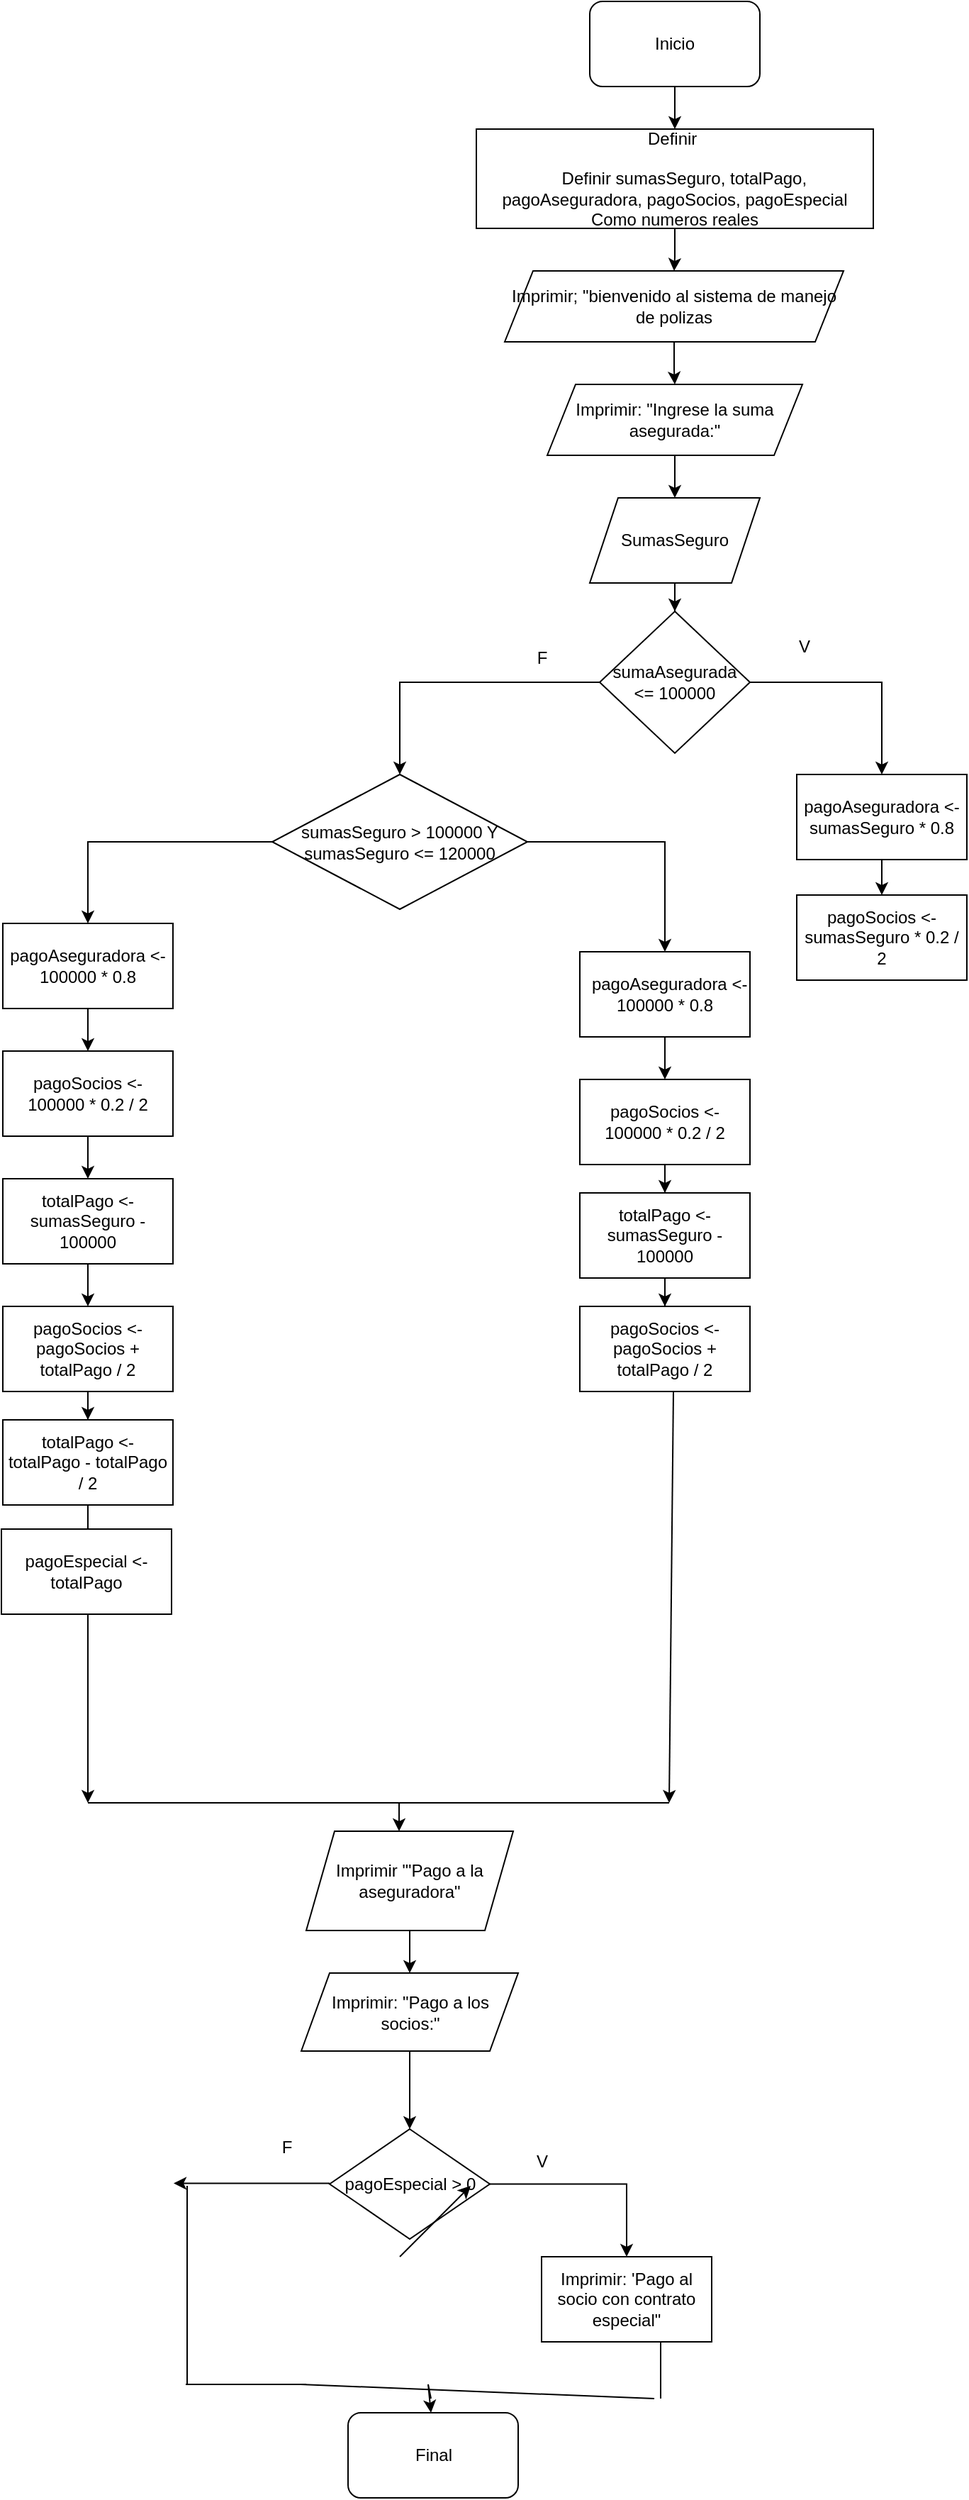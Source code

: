 <mxfile version="21.6.5" type="device">
  <diagram name="Página-1" id="jLceBdwxxA7mbYZjirkn">
    <mxGraphModel dx="1691" dy="508" grid="1" gridSize="10" guides="1" tooltips="1" connect="1" arrows="1" fold="1" page="1" pageScale="1" pageWidth="827" pageHeight="1169" math="0" shadow="0">
      <root>
        <mxCell id="0" />
        <mxCell id="1" parent="0" />
        <mxCell id="VBneJNs-lClnR5xujhfS-10" value="" style="edgeStyle=orthogonalEdgeStyle;rounded=0;orthogonalLoop=1;jettySize=auto;html=1;" edge="1" parent="1" source="VBneJNs-lClnR5xujhfS-1" target="VBneJNs-lClnR5xujhfS-2">
          <mxGeometry relative="1" as="geometry" />
        </mxCell>
        <mxCell id="VBneJNs-lClnR5xujhfS-1" value="Inicio" style="rounded=1;whiteSpace=wrap;html=1;" vertex="1" parent="1">
          <mxGeometry x="354" y="10" width="120" height="60" as="geometry" />
        </mxCell>
        <mxCell id="VBneJNs-lClnR5xujhfS-8" value="" style="edgeStyle=orthogonalEdgeStyle;rounded=0;orthogonalLoop=1;jettySize=auto;html=1;" edge="1" parent="1" source="VBneJNs-lClnR5xujhfS-2" target="VBneJNs-lClnR5xujhfS-6">
          <mxGeometry relative="1" as="geometry" />
        </mxCell>
        <mxCell id="VBneJNs-lClnR5xujhfS-2" value="Definir&amp;nbsp;&lt;div&gt;&lt;br&gt;&lt;/div&gt;&lt;div&gt;&amp;nbsp; &amp;nbsp; Definir sumasSeguro, totalPago, pagoAseguradora, pagoSocios, pagoEspecial Como numeros reales&lt;/div&gt;" style="rounded=0;whiteSpace=wrap;html=1;" vertex="1" parent="1">
          <mxGeometry x="274" y="100" width="280" height="70" as="geometry" />
        </mxCell>
        <mxCell id="VBneJNs-lClnR5xujhfS-13" value="" style="edgeStyle=orthogonalEdgeStyle;rounded=0;orthogonalLoop=1;jettySize=auto;html=1;" edge="1" parent="1" source="VBneJNs-lClnR5xujhfS-6" target="VBneJNs-lClnR5xujhfS-12">
          <mxGeometry relative="1" as="geometry" />
        </mxCell>
        <mxCell id="VBneJNs-lClnR5xujhfS-6" value="Imprimir; &quot;bienvenido al sistema de manejo de polizas" style="shape=parallelogram;perimeter=parallelogramPerimeter;whiteSpace=wrap;html=1;fixedSize=1;" vertex="1" parent="1">
          <mxGeometry x="294" y="200" width="239" height="50" as="geometry" />
        </mxCell>
        <mxCell id="VBneJNs-lClnR5xujhfS-15" value="" style="edgeStyle=orthogonalEdgeStyle;rounded=0;orthogonalLoop=1;jettySize=auto;html=1;" edge="1" parent="1" source="VBneJNs-lClnR5xujhfS-12" target="VBneJNs-lClnR5xujhfS-14">
          <mxGeometry relative="1" as="geometry" />
        </mxCell>
        <mxCell id="VBneJNs-lClnR5xujhfS-12" value="Imprimir:&amp;nbsp;&quot;Ingrese la suma asegurada:&quot;" style="shape=parallelogram;perimeter=parallelogramPerimeter;whiteSpace=wrap;html=1;fixedSize=1;" vertex="1" parent="1">
          <mxGeometry x="324" y="280" width="180" height="50" as="geometry" />
        </mxCell>
        <mxCell id="VBneJNs-lClnR5xujhfS-17" value="" style="edgeStyle=orthogonalEdgeStyle;rounded=0;orthogonalLoop=1;jettySize=auto;html=1;" edge="1" parent="1" source="VBneJNs-lClnR5xujhfS-14" target="VBneJNs-lClnR5xujhfS-16">
          <mxGeometry relative="1" as="geometry" />
        </mxCell>
        <mxCell id="VBneJNs-lClnR5xujhfS-14" value="SumasSeguro" style="shape=parallelogram;perimeter=parallelogramPerimeter;whiteSpace=wrap;html=1;fixedSize=1;" vertex="1" parent="1">
          <mxGeometry x="354" y="360" width="120" height="60" as="geometry" />
        </mxCell>
        <mxCell id="VBneJNs-lClnR5xujhfS-19" value="" style="edgeStyle=orthogonalEdgeStyle;rounded=0;orthogonalLoop=1;jettySize=auto;html=1;" edge="1" parent="1" source="VBneJNs-lClnR5xujhfS-16" target="VBneJNs-lClnR5xujhfS-18">
          <mxGeometry relative="1" as="geometry" />
        </mxCell>
        <mxCell id="VBneJNs-lClnR5xujhfS-28" value="" style="edgeStyle=orthogonalEdgeStyle;rounded=0;orthogonalLoop=1;jettySize=auto;html=1;" edge="1" parent="1" source="VBneJNs-lClnR5xujhfS-16" target="VBneJNs-lClnR5xujhfS-27">
          <mxGeometry relative="1" as="geometry" />
        </mxCell>
        <mxCell id="VBneJNs-lClnR5xujhfS-16" value="sumaAsegurada &lt;= 100000" style="rhombus;whiteSpace=wrap;html=1;" vertex="1" parent="1">
          <mxGeometry x="361" y="440" width="106" height="100" as="geometry" />
        </mxCell>
        <mxCell id="VBneJNs-lClnR5xujhfS-31" value="" style="edgeStyle=orthogonalEdgeStyle;rounded=0;orthogonalLoop=1;jettySize=auto;html=1;" edge="1" parent="1" source="VBneJNs-lClnR5xujhfS-18" target="VBneJNs-lClnR5xujhfS-30">
          <mxGeometry relative="1" as="geometry" />
        </mxCell>
        <mxCell id="VBneJNs-lClnR5xujhfS-18" value="pagoAseguradora &lt;- sumasSeguro * 0.8" style="whiteSpace=wrap;html=1;" vertex="1" parent="1">
          <mxGeometry x="500" y="555" width="120" height="60" as="geometry" />
        </mxCell>
        <mxCell id="VBneJNs-lClnR5xujhfS-20" value="V" style="text;html=1;align=center;verticalAlign=middle;resizable=0;points=[];autosize=1;strokeColor=none;fillColor=none;" vertex="1" parent="1">
          <mxGeometry x="490" y="450" width="30" height="30" as="geometry" />
        </mxCell>
        <mxCell id="VBneJNs-lClnR5xujhfS-33" value="" style="edgeStyle=orthogonalEdgeStyle;rounded=0;orthogonalLoop=1;jettySize=auto;html=1;" edge="1" parent="1" source="VBneJNs-lClnR5xujhfS-27" target="VBneJNs-lClnR5xujhfS-32">
          <mxGeometry relative="1" as="geometry" />
        </mxCell>
        <mxCell id="VBneJNs-lClnR5xujhfS-45" value="" style="edgeStyle=orthogonalEdgeStyle;rounded=0;orthogonalLoop=1;jettySize=auto;html=1;" edge="1" parent="1" source="VBneJNs-lClnR5xujhfS-27" target="VBneJNs-lClnR5xujhfS-44">
          <mxGeometry relative="1" as="geometry" />
        </mxCell>
        <mxCell id="VBneJNs-lClnR5xujhfS-27" value="sumasSeguro &amp;gt; 100000 Y sumasSeguro &amp;lt;= 120000" style="rhombus;whiteSpace=wrap;html=1;" vertex="1" parent="1">
          <mxGeometry x="130" y="555" width="180" height="95" as="geometry" />
        </mxCell>
        <mxCell id="VBneJNs-lClnR5xujhfS-29" value="F" style="text;html=1;align=center;verticalAlign=middle;resizable=0;points=[];autosize=1;strokeColor=none;fillColor=none;" vertex="1" parent="1">
          <mxGeometry x="305" y="458" width="30" height="30" as="geometry" />
        </mxCell>
        <mxCell id="VBneJNs-lClnR5xujhfS-30" value="pagoSocios &lt;- sumasSeguro * 0.2 / 2" style="whiteSpace=wrap;html=1;" vertex="1" parent="1">
          <mxGeometry x="500" y="640" width="120" height="60" as="geometry" />
        </mxCell>
        <mxCell id="VBneJNs-lClnR5xujhfS-35" value="" style="edgeStyle=orthogonalEdgeStyle;rounded=0;orthogonalLoop=1;jettySize=auto;html=1;" edge="1" parent="1" source="VBneJNs-lClnR5xujhfS-32" target="VBneJNs-lClnR5xujhfS-34">
          <mxGeometry relative="1" as="geometry" />
        </mxCell>
        <mxCell id="VBneJNs-lClnR5xujhfS-32" value="pagoAseguradora &lt;- 100000 * 0.8" style="whiteSpace=wrap;html=1;" vertex="1" parent="1">
          <mxGeometry x="-60" y="660" width="120" height="60" as="geometry" />
        </mxCell>
        <mxCell id="VBneJNs-lClnR5xujhfS-37" value="" style="edgeStyle=orthogonalEdgeStyle;rounded=0;orthogonalLoop=1;jettySize=auto;html=1;" edge="1" parent="1" source="VBneJNs-lClnR5xujhfS-34" target="VBneJNs-lClnR5xujhfS-36">
          <mxGeometry relative="1" as="geometry" />
        </mxCell>
        <mxCell id="VBneJNs-lClnR5xujhfS-34" value="pagoSocios &lt;- 100000 * 0.2 / 2" style="whiteSpace=wrap;html=1;" vertex="1" parent="1">
          <mxGeometry x="-60" y="750" width="120" height="60" as="geometry" />
        </mxCell>
        <mxCell id="VBneJNs-lClnR5xujhfS-39" value="" style="edgeStyle=orthogonalEdgeStyle;rounded=0;orthogonalLoop=1;jettySize=auto;html=1;" edge="1" parent="1" source="VBneJNs-lClnR5xujhfS-36" target="VBneJNs-lClnR5xujhfS-38">
          <mxGeometry relative="1" as="geometry" />
        </mxCell>
        <mxCell id="VBneJNs-lClnR5xujhfS-36" value="totalPago &lt;- sumasSeguro - 100000" style="whiteSpace=wrap;html=1;" vertex="1" parent="1">
          <mxGeometry x="-60" y="840" width="120" height="60" as="geometry" />
        </mxCell>
        <mxCell id="VBneJNs-lClnR5xujhfS-41" value="" style="edgeStyle=orthogonalEdgeStyle;rounded=0;orthogonalLoop=1;jettySize=auto;html=1;" edge="1" parent="1" source="VBneJNs-lClnR5xujhfS-38" target="VBneJNs-lClnR5xujhfS-40">
          <mxGeometry relative="1" as="geometry" />
        </mxCell>
        <mxCell id="VBneJNs-lClnR5xujhfS-38" value="pagoSocios &lt;- pagoSocios + totalPago / 2" style="whiteSpace=wrap;html=1;" vertex="1" parent="1">
          <mxGeometry x="-60" y="930" width="120" height="60" as="geometry" />
        </mxCell>
        <mxCell id="VBneJNs-lClnR5xujhfS-43" value="" style="edgeStyle=orthogonalEdgeStyle;rounded=0;orthogonalLoop=1;jettySize=auto;html=1;" edge="1" parent="1" source="VBneJNs-lClnR5xujhfS-40" target="VBneJNs-lClnR5xujhfS-42">
          <mxGeometry relative="1" as="geometry" />
        </mxCell>
        <mxCell id="VBneJNs-lClnR5xujhfS-40" value="totalPago &amp;lt;- totalPago - totalPago / 2" style="whiteSpace=wrap;html=1;" vertex="1" parent="1">
          <mxGeometry x="-60" y="1010" width="120" height="60" as="geometry" />
        </mxCell>
        <mxCell id="VBneJNs-lClnR5xujhfS-42" value="pagoEspecial &lt;- totalPago" style="whiteSpace=wrap;html=1;" vertex="1" parent="1">
          <mxGeometry x="-61" y="1087" width="120" height="60" as="geometry" />
        </mxCell>
        <mxCell id="VBneJNs-lClnR5xujhfS-47" value="" style="edgeStyle=orthogonalEdgeStyle;rounded=0;orthogonalLoop=1;jettySize=auto;html=1;" edge="1" parent="1" source="VBneJNs-lClnR5xujhfS-44" target="VBneJNs-lClnR5xujhfS-46">
          <mxGeometry relative="1" as="geometry" />
        </mxCell>
        <mxCell id="VBneJNs-lClnR5xujhfS-44" value="&amp;nbsp; pagoAseguradora &amp;lt;- 100000 * 0.8" style="whiteSpace=wrap;html=1;" vertex="1" parent="1">
          <mxGeometry x="347" y="680" width="120" height="60" as="geometry" />
        </mxCell>
        <mxCell id="VBneJNs-lClnR5xujhfS-49" value="" style="edgeStyle=orthogonalEdgeStyle;rounded=0;orthogonalLoop=1;jettySize=auto;html=1;" edge="1" parent="1" source="VBneJNs-lClnR5xujhfS-46" target="VBneJNs-lClnR5xujhfS-48">
          <mxGeometry relative="1" as="geometry" />
        </mxCell>
        <mxCell id="VBneJNs-lClnR5xujhfS-46" value="pagoSocios &amp;lt;- 100000 * 0.2 / 2" style="whiteSpace=wrap;html=1;" vertex="1" parent="1">
          <mxGeometry x="347" y="770" width="120" height="60" as="geometry" />
        </mxCell>
        <mxCell id="VBneJNs-lClnR5xujhfS-51" value="" style="edgeStyle=orthogonalEdgeStyle;rounded=0;orthogonalLoop=1;jettySize=auto;html=1;" edge="1" parent="1" source="VBneJNs-lClnR5xujhfS-48" target="VBneJNs-lClnR5xujhfS-50">
          <mxGeometry relative="1" as="geometry" />
        </mxCell>
        <mxCell id="VBneJNs-lClnR5xujhfS-48" value="totalPago &amp;lt;- sumasSeguro - 100000" style="whiteSpace=wrap;html=1;" vertex="1" parent="1">
          <mxGeometry x="347" y="850" width="120" height="60" as="geometry" />
        </mxCell>
        <mxCell id="VBneJNs-lClnR5xujhfS-50" value="pagoSocios &amp;lt;- pagoSocios + totalPago / 2" style="whiteSpace=wrap;html=1;" vertex="1" parent="1">
          <mxGeometry x="347" y="930" width="120" height="60" as="geometry" />
        </mxCell>
        <mxCell id="VBneJNs-lClnR5xujhfS-53" value="" style="endArrow=classic;html=1;rounded=0;" edge="1" parent="1">
          <mxGeometry width="50" height="50" relative="1" as="geometry">
            <mxPoint y="1147" as="sourcePoint" />
            <mxPoint y="1280" as="targetPoint" />
          </mxGeometry>
        </mxCell>
        <mxCell id="VBneJNs-lClnR5xujhfS-58" value="" style="endArrow=classic;html=1;rounded=0;" edge="1" parent="1">
          <mxGeometry width="50" height="50" relative="1" as="geometry">
            <mxPoint x="413" y="990" as="sourcePoint" />
            <mxPoint x="410" y="1280" as="targetPoint" />
          </mxGeometry>
        </mxCell>
        <mxCell id="VBneJNs-lClnR5xujhfS-59" value="" style="endArrow=none;html=1;rounded=0;" edge="1" parent="1">
          <mxGeometry width="50" height="50" relative="1" as="geometry">
            <mxPoint y="1280" as="sourcePoint" />
            <mxPoint x="410" y="1280" as="targetPoint" />
            <Array as="points" />
          </mxGeometry>
        </mxCell>
        <mxCell id="VBneJNs-lClnR5xujhfS-61" value="" style="endArrow=classic;html=1;rounded=0;" edge="1" parent="1">
          <mxGeometry width="50" height="50" relative="1" as="geometry">
            <mxPoint x="219.5" y="1290" as="sourcePoint" />
            <mxPoint x="219.5" y="1300" as="targetPoint" />
            <Array as="points">
              <mxPoint x="219.5" y="1280" />
            </Array>
          </mxGeometry>
        </mxCell>
        <mxCell id="VBneJNs-lClnR5xujhfS-64" value="" style="edgeStyle=orthogonalEdgeStyle;rounded=0;orthogonalLoop=1;jettySize=auto;html=1;" edge="1" parent="1" source="VBneJNs-lClnR5xujhfS-62" target="VBneJNs-lClnR5xujhfS-63">
          <mxGeometry relative="1" as="geometry" />
        </mxCell>
        <mxCell id="VBneJNs-lClnR5xujhfS-62" value="Imprimir &quot;&#39;Pago a la aseguradora&quot;" style="shape=parallelogram;perimeter=parallelogramPerimeter;whiteSpace=wrap;html=1;fixedSize=1;" vertex="1" parent="1">
          <mxGeometry x="154" y="1300" width="146" height="70" as="geometry" />
        </mxCell>
        <mxCell id="VBneJNs-lClnR5xujhfS-66" value="" style="edgeStyle=orthogonalEdgeStyle;rounded=0;orthogonalLoop=1;jettySize=auto;html=1;" edge="1" parent="1" source="VBneJNs-lClnR5xujhfS-63" target="VBneJNs-lClnR5xujhfS-65">
          <mxGeometry relative="1" as="geometry" />
        </mxCell>
        <mxCell id="VBneJNs-lClnR5xujhfS-63" value="Imprimir: &quot;Pago a los socios:&quot;" style="shape=parallelogram;perimeter=parallelogramPerimeter;whiteSpace=wrap;html=1;fixedSize=1;" vertex="1" parent="1">
          <mxGeometry x="150.5" y="1400" width="153" height="55" as="geometry" />
        </mxCell>
        <mxCell id="VBneJNs-lClnR5xujhfS-68" value="" style="edgeStyle=orthogonalEdgeStyle;rounded=0;orthogonalLoop=1;jettySize=auto;html=1;" edge="1" parent="1" source="VBneJNs-lClnR5xujhfS-65" target="VBneJNs-lClnR5xujhfS-67">
          <mxGeometry relative="1" as="geometry" />
        </mxCell>
        <mxCell id="VBneJNs-lClnR5xujhfS-65" value="pagoEspecial &gt; 0" style="rhombus;whiteSpace=wrap;html=1;" vertex="1" parent="1">
          <mxGeometry x="170.5" y="1510" width="113" height="77.5" as="geometry" />
        </mxCell>
        <mxCell id="VBneJNs-lClnR5xujhfS-67" value="Imprimir: &#39;Pago al socio con contrato especial&quot;" style="whiteSpace=wrap;html=1;" vertex="1" parent="1">
          <mxGeometry x="320" y="1600" width="120" height="60" as="geometry" />
        </mxCell>
        <mxCell id="VBneJNs-lClnR5xujhfS-69" value="" style="endArrow=classic;html=1;rounded=0;" edge="1" parent="1">
          <mxGeometry width="50" height="50" relative="1" as="geometry">
            <mxPoint x="170.5" y="1548.25" as="sourcePoint" />
            <mxPoint x="60.5" y="1548.25" as="targetPoint" />
          </mxGeometry>
        </mxCell>
        <mxCell id="VBneJNs-lClnR5xujhfS-70" value="V" style="text;html=1;align=center;verticalAlign=middle;resizable=0;points=[];autosize=1;strokeColor=none;fillColor=none;" vertex="1" parent="1">
          <mxGeometry x="305" y="1518" width="30" height="30" as="geometry" />
        </mxCell>
        <mxCell id="VBneJNs-lClnR5xujhfS-71" value="F" style="text;html=1;align=center;verticalAlign=middle;resizable=0;points=[];autosize=1;strokeColor=none;fillColor=none;" vertex="1" parent="1">
          <mxGeometry x="125" y="1508" width="30" height="30" as="geometry" />
        </mxCell>
        <mxCell id="VBneJNs-lClnR5xujhfS-72" value="" style="endArrow=none;html=1;rounded=0;" edge="1" parent="1">
          <mxGeometry width="50" height="50" relative="1" as="geometry">
            <mxPoint x="70" y="1690" as="sourcePoint" />
            <mxPoint x="70" y="1550" as="targetPoint" />
          </mxGeometry>
        </mxCell>
        <mxCell id="VBneJNs-lClnR5xujhfS-74" value="" style="endArrow=none;html=1;rounded=0;" edge="1" parent="1">
          <mxGeometry width="50" height="50" relative="1" as="geometry">
            <mxPoint x="69" y="1690" as="sourcePoint" />
            <mxPoint x="154" y="1690" as="targetPoint" />
          </mxGeometry>
        </mxCell>
        <mxCell id="VBneJNs-lClnR5xujhfS-75" value="" style="endArrow=none;html=1;rounded=0;" edge="1" parent="1">
          <mxGeometry width="50" height="50" relative="1" as="geometry">
            <mxPoint x="404" y="1700" as="sourcePoint" />
            <mxPoint x="404" y="1660" as="targetPoint" />
          </mxGeometry>
        </mxCell>
        <mxCell id="VBneJNs-lClnR5xujhfS-76" value="" style="endArrow=none;html=1;rounded=0;" edge="1" parent="1">
          <mxGeometry width="50" height="50" relative="1" as="geometry">
            <mxPoint x="150" y="1690" as="sourcePoint" />
            <mxPoint x="399.5" y="1700" as="targetPoint" />
          </mxGeometry>
        </mxCell>
        <mxCell id="VBneJNs-lClnR5xujhfS-77" value="" style="endArrow=classic;html=1;rounded=0;" edge="1" parent="1">
          <mxGeometry width="50" height="50" relative="1" as="geometry">
            <mxPoint x="220" y="1600" as="sourcePoint" />
            <mxPoint x="270" y="1550" as="targetPoint" />
          </mxGeometry>
        </mxCell>
        <mxCell id="VBneJNs-lClnR5xujhfS-78" value="" style="endArrow=classic;html=1;rounded=0;" edge="1" parent="1">
          <mxGeometry width="50" height="50" relative="1" as="geometry">
            <mxPoint x="242" y="1700" as="sourcePoint" />
            <mxPoint x="242" y="1710" as="targetPoint" />
            <Array as="points">
              <mxPoint x="240" y="1690" />
            </Array>
          </mxGeometry>
        </mxCell>
        <mxCell id="VBneJNs-lClnR5xujhfS-79" value="Final" style="rounded=1;whiteSpace=wrap;html=1;" vertex="1" parent="1">
          <mxGeometry x="183.5" y="1710" width="120" height="60" as="geometry" />
        </mxCell>
      </root>
    </mxGraphModel>
  </diagram>
</mxfile>
